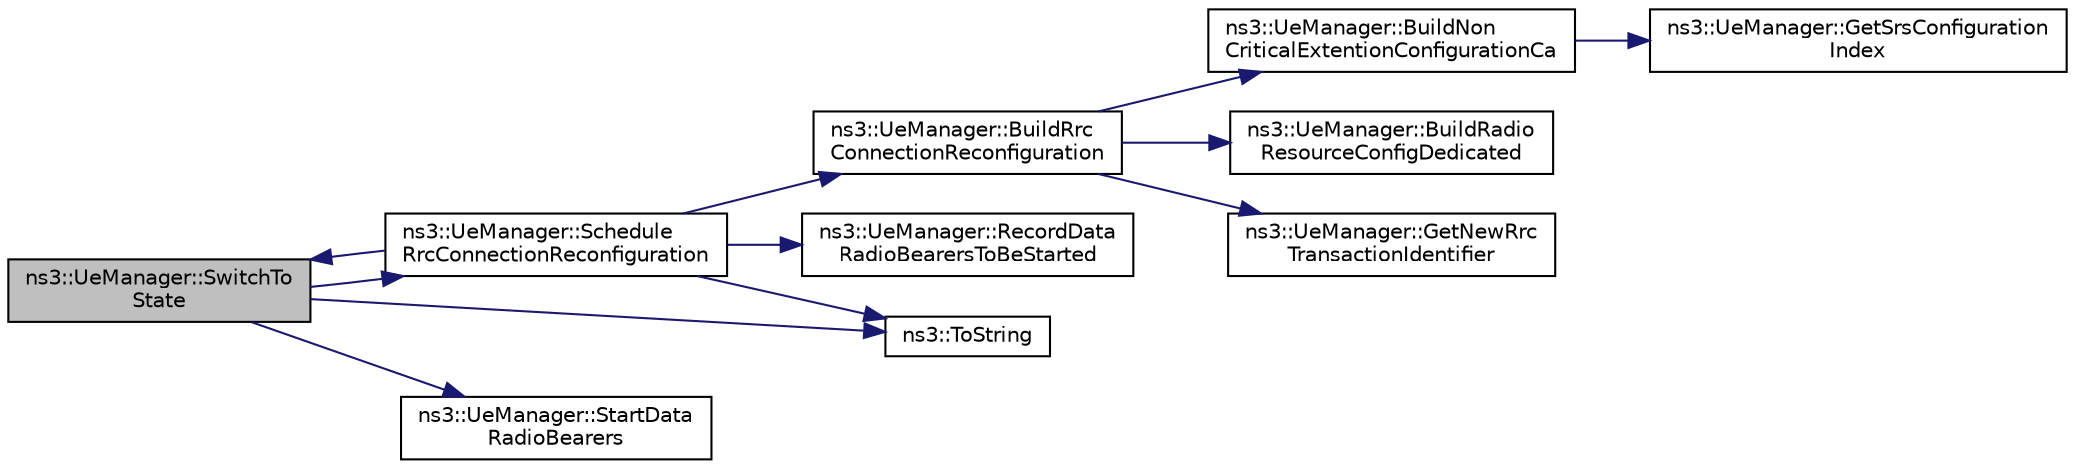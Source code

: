 digraph "ns3::UeManager::SwitchToState"
{
 // LATEX_PDF_SIZE
  edge [fontname="Helvetica",fontsize="10",labelfontname="Helvetica",labelfontsize="10"];
  node [fontname="Helvetica",fontsize="10",shape=record];
  rankdir="LR";
  Node1 [label="ns3::UeManager::SwitchTo\lState",height=0.2,width=0.4,color="black", fillcolor="grey75", style="filled", fontcolor="black",tooltip="Switch the UeManager to the given state."];
  Node1 -> Node2 [color="midnightblue",fontsize="10",style="solid",fontname="Helvetica"];
  Node2 [label="ns3::UeManager::Schedule\lRrcConnectionReconfiguration",height=0.2,width=0.4,color="black", fillcolor="white", style="filled",URL="$classns3_1_1_ue_manager.html#add763d882c14c2f1414167668f6ca095",tooltip="schedule an RRC Connection Reconfiguration procedure with the UE"];
  Node2 -> Node3 [color="midnightblue",fontsize="10",style="solid",fontname="Helvetica"];
  Node3 [label="ns3::UeManager::BuildRrc\lConnectionReconfiguration",height=0.2,width=0.4,color="black", fillcolor="white", style="filled",URL="$classns3_1_1_ue_manager.html#a41bd82649d9703e339e3fe988f922a5f",tooltip=" "];
  Node3 -> Node4 [color="midnightblue",fontsize="10",style="solid",fontname="Helvetica"];
  Node4 [label="ns3::UeManager::BuildNon\lCriticalExtentionConfigurationCa",height=0.2,width=0.4,color="black", fillcolor="white", style="filled",URL="$classns3_1_1_ue_manager.html#a96d6f5624deebfbefc7e5acb779f5f2e",tooltip=" "];
  Node4 -> Node5 [color="midnightblue",fontsize="10",style="solid",fontname="Helvetica"];
  Node5 [label="ns3::UeManager::GetSrsConfiguration\lIndex",height=0.2,width=0.4,color="black", fillcolor="white", style="filled",URL="$classns3_1_1_ue_manager.html#abe564ef4c46692a478b485d4b4c9d960",tooltip=" "];
  Node3 -> Node6 [color="midnightblue",fontsize="10",style="solid",fontname="Helvetica"];
  Node6 [label="ns3::UeManager::BuildRadio\lResourceConfigDedicated",height=0.2,width=0.4,color="black", fillcolor="white", style="filled",URL="$classns3_1_1_ue_manager.html#ad5933233e726bf7443714ecb261358f0",tooltip=" "];
  Node3 -> Node7 [color="midnightblue",fontsize="10",style="solid",fontname="Helvetica"];
  Node7 [label="ns3::UeManager::GetNewRrc\lTransactionIdentifier",height=0.2,width=0.4,color="black", fillcolor="white", style="filled",URL="$classns3_1_1_ue_manager.html#a87e1b280b80dbd9e1aa0f91994882057",tooltip=" "];
  Node2 -> Node8 [color="midnightblue",fontsize="10",style="solid",fontname="Helvetica"];
  Node8 [label="ns3::UeManager::RecordData\lRadioBearersToBeStarted",height=0.2,width=0.4,color="black", fillcolor="white", style="filled",URL="$classns3_1_1_ue_manager.html#a104d92b26b4b7fe93099d74080f62ae3",tooltip="Start all configured data radio bearers."];
  Node2 -> Node1 [color="midnightblue",fontsize="10",style="solid",fontname="Helvetica"];
  Node2 -> Node9 [color="midnightblue",fontsize="10",style="solid",fontname="Helvetica"];
  Node9 [label="ns3::ToString",height=0.2,width=0.4,color="black", fillcolor="white", style="filled",URL="$namespacens3.html#a3d1f7e1bec1972e2ae8d64673fcfcd9c",tooltip=" "];
  Node1 -> Node10 [color="midnightblue",fontsize="10",style="solid",fontname="Helvetica"];
  Node10 [label="ns3::UeManager::StartData\lRadioBearers",height=0.2,width=0.4,color="black", fillcolor="white", style="filled",URL="$classns3_1_1_ue_manager.html#ad03d22d27261b89b6b575e16b5855bd5",tooltip="Start the data radio bearers that have been previously recorded to be started using RecordDataRadioBe..."];
  Node1 -> Node9 [color="midnightblue",fontsize="10",style="solid",fontname="Helvetica"];
}
